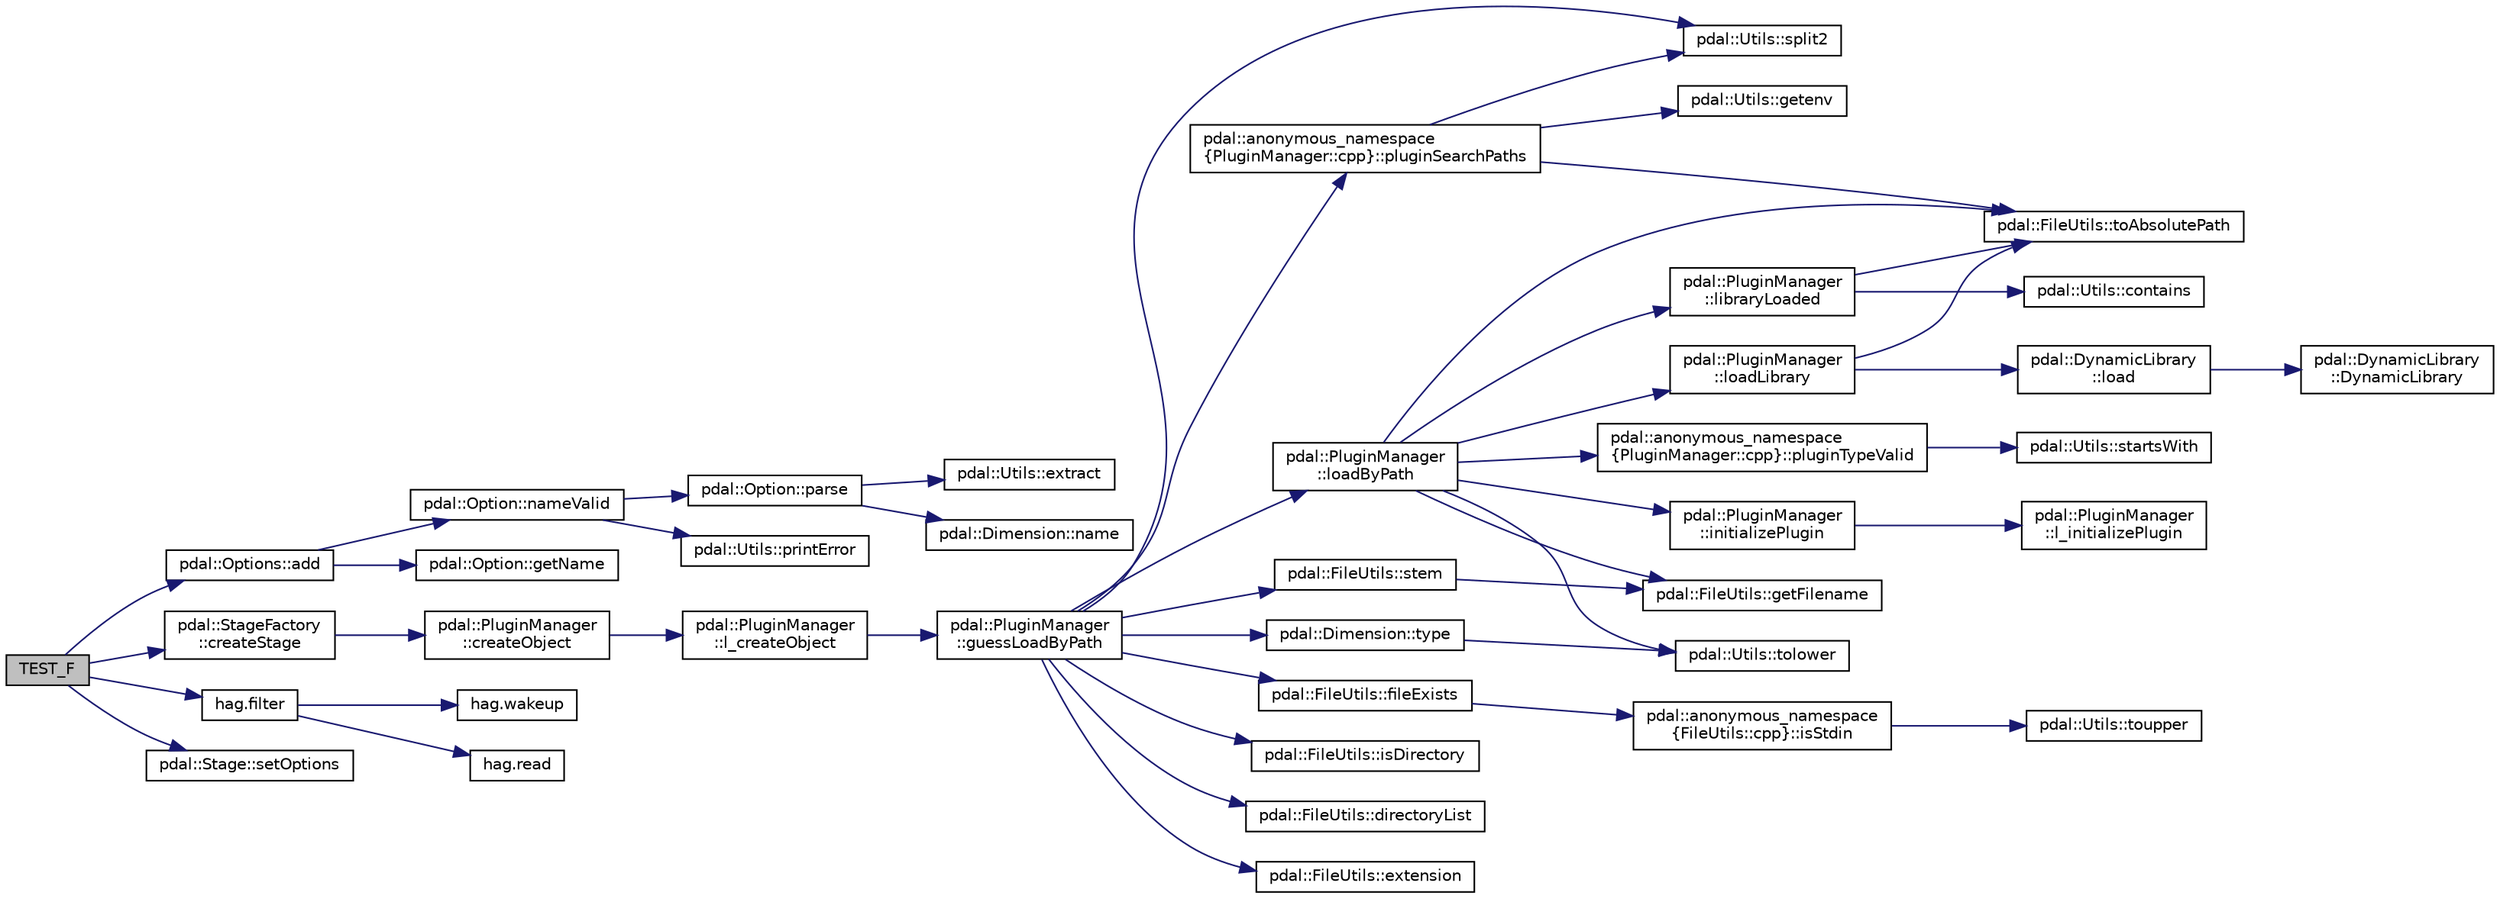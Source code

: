 digraph "TEST_F"
{
  edge [fontname="Helvetica",fontsize="10",labelfontname="Helvetica",labelfontsize="10"];
  node [fontname="Helvetica",fontsize="10",shape=record];
  rankdir="LR";
  Node1 [label="TEST_F",height=0.2,width=0.4,color="black", fillcolor="grey75", style="filled", fontcolor="black"];
  Node1 -> Node2 [color="midnightblue",fontsize="10",style="solid",fontname="Helvetica"];
  Node2 [label="pdal::Options::add",height=0.2,width=0.4,color="black", fillcolor="white", style="filled",URL="$classpdal_1_1Options.html#a30826da39f9c4716412141eeeb719032"];
  Node2 -> Node3 [color="midnightblue",fontsize="10",style="solid",fontname="Helvetica"];
  Node3 [label="pdal::Option::nameValid",height=0.2,width=0.4,color="black", fillcolor="white", style="filled",URL="$classpdal_1_1Option.html#aef4422b88464a9cad83b3c11bf1f8cdd"];
  Node3 -> Node4 [color="midnightblue",fontsize="10",style="solid",fontname="Helvetica"];
  Node4 [label="pdal::Option::parse",height=0.2,width=0.4,color="black", fillcolor="white", style="filled",URL="$classpdal_1_1Option.html#a978a36cf9180d3636ea770988961952b"];
  Node4 -> Node5 [color="midnightblue",fontsize="10",style="solid",fontname="Helvetica"];
  Node5 [label="pdal::Utils::extract",height=0.2,width=0.4,color="black", fillcolor="white", style="filled",URL="$namespacepdal_1_1Utils.html#acae5a19cd66121b77e2599daec48413d"];
  Node4 -> Node6 [color="midnightblue",fontsize="10",style="solid",fontname="Helvetica"];
  Node6 [label="pdal::Dimension::name",height=0.2,width=0.4,color="black", fillcolor="white", style="filled",URL="$namespacepdal_1_1Dimension.html#af3176b0b7e6b4be000317846cf7c2718"];
  Node3 -> Node7 [color="midnightblue",fontsize="10",style="solid",fontname="Helvetica"];
  Node7 [label="pdal::Utils::printError",height=0.2,width=0.4,color="black", fillcolor="white", style="filled",URL="$namespacepdal_1_1Utils.html#ada321695f57c876ef51227bdf5b84f7a"];
  Node2 -> Node8 [color="midnightblue",fontsize="10",style="solid",fontname="Helvetica"];
  Node8 [label="pdal::Option::getName",height=0.2,width=0.4,color="black", fillcolor="white", style="filled",URL="$classpdal_1_1Option.html#ad2b7a736742fb343e421fa326ef45c23"];
  Node1 -> Node9 [color="midnightblue",fontsize="10",style="solid",fontname="Helvetica"];
  Node9 [label="pdal::StageFactory\l::createStage",height=0.2,width=0.4,color="black", fillcolor="white", style="filled",URL="$classpdal_1_1StageFactory.html#ac23b3763b84750594c834ec6ea27e334"];
  Node9 -> Node10 [color="midnightblue",fontsize="10",style="solid",fontname="Helvetica"];
  Node10 [label="pdal::PluginManager\l::createObject",height=0.2,width=0.4,color="black", fillcolor="white", style="filled",URL="$classpdal_1_1PluginManager.html#a70e78b2649f28e266ec11b7a9e183af9"];
  Node10 -> Node11 [color="midnightblue",fontsize="10",style="solid",fontname="Helvetica"];
  Node11 [label="pdal::PluginManager\l::l_createObject",height=0.2,width=0.4,color="black", fillcolor="white", style="filled",URL="$classpdal_1_1PluginManager.html#a1d74a4219bdf2592c026084e0aa3809a"];
  Node11 -> Node12 [color="midnightblue",fontsize="10",style="solid",fontname="Helvetica"];
  Node12 [label="pdal::PluginManager\l::guessLoadByPath",height=0.2,width=0.4,color="black", fillcolor="white", style="filled",URL="$classpdal_1_1PluginManager.html#a4b104d8173aec62bcd3745ddee7aa3d5"];
  Node12 -> Node13 [color="midnightblue",fontsize="10",style="solid",fontname="Helvetica"];
  Node13 [label="pdal::Utils::split2",height=0.2,width=0.4,color="black", fillcolor="white", style="filled",URL="$namespacepdal_1_1Utils.html#a6ae33c6d7b4eb4bcae6ec17fb8cc04fc"];
  Node12 -> Node14 [color="midnightblue",fontsize="10",style="solid",fontname="Helvetica"];
  Node14 [label="pdal::anonymous_namespace\l\{PluginManager::cpp\}::pluginSearchPaths",height=0.2,width=0.4,color="black", fillcolor="white", style="filled",URL="$namespacepdal_1_1anonymous__namespace_02PluginManager_8cpp_03.html#a1fdbb485623dfdef1f484e665ffe43fe"];
  Node14 -> Node15 [color="midnightblue",fontsize="10",style="solid",fontname="Helvetica"];
  Node15 [label="pdal::Utils::getenv",height=0.2,width=0.4,color="black", fillcolor="white", style="filled",URL="$namespacepdal_1_1Utils.html#a280847d8a85057a3cfe513abec5c6527"];
  Node14 -> Node13 [color="midnightblue",fontsize="10",style="solid",fontname="Helvetica"];
  Node14 -> Node16 [color="midnightblue",fontsize="10",style="solid",fontname="Helvetica"];
  Node16 [label="pdal::FileUtils::toAbsolutePath",height=0.2,width=0.4,color="black", fillcolor="white", style="filled",URL="$namespacepdal_1_1FileUtils.html#a538c47da3e98daa37d68b568ca849ac9"];
  Node12 -> Node17 [color="midnightblue",fontsize="10",style="solid",fontname="Helvetica"];
  Node17 [label="pdal::FileUtils::fileExists",height=0.2,width=0.4,color="black", fillcolor="white", style="filled",URL="$namespacepdal_1_1FileUtils.html#ae2b8f1ddc38b0033b685a0bde6106ba1"];
  Node17 -> Node18 [color="midnightblue",fontsize="10",style="solid",fontname="Helvetica"];
  Node18 [label="pdal::anonymous_namespace\l\{FileUtils::cpp\}::isStdin",height=0.2,width=0.4,color="black", fillcolor="white", style="filled",URL="$namespacepdal_1_1anonymous__namespace_02FileUtils_8cpp_03.html#a813a530ad72d50f747643f1bb996cacf"];
  Node18 -> Node19 [color="midnightblue",fontsize="10",style="solid",fontname="Helvetica"];
  Node19 [label="pdal::Utils::toupper",height=0.2,width=0.4,color="black", fillcolor="white", style="filled",URL="$namespacepdal_1_1Utils.html#a28e3e2faff94b20f9908e77bc54ed983"];
  Node12 -> Node20 [color="midnightblue",fontsize="10",style="solid",fontname="Helvetica"];
  Node20 [label="pdal::FileUtils::isDirectory",height=0.2,width=0.4,color="black", fillcolor="white", style="filled",URL="$namespacepdal_1_1FileUtils.html#acfbe324737d031ab2650a56c6d50c776"];
  Node12 -> Node21 [color="midnightblue",fontsize="10",style="solid",fontname="Helvetica"];
  Node21 [label="pdal::FileUtils::directoryList",height=0.2,width=0.4,color="black", fillcolor="white", style="filled",URL="$namespacepdal_1_1FileUtils.html#af4165597419cf00a2ff9cea447ea6c33"];
  Node12 -> Node22 [color="midnightblue",fontsize="10",style="solid",fontname="Helvetica"];
  Node22 [label="pdal::FileUtils::extension",height=0.2,width=0.4,color="black", fillcolor="white", style="filled",URL="$namespacepdal_1_1FileUtils.html#ae3c153961947c766ab18099f7ef71fc1"];
  Node12 -> Node23 [color="midnightblue",fontsize="10",style="solid",fontname="Helvetica"];
  Node23 [label="pdal::FileUtils::stem",height=0.2,width=0.4,color="black", fillcolor="white", style="filled",URL="$namespacepdal_1_1FileUtils.html#a3bdadae2f0ef6896942c02e9a9c81e00"];
  Node23 -> Node24 [color="midnightblue",fontsize="10",style="solid",fontname="Helvetica"];
  Node24 [label="pdal::FileUtils::getFilename",height=0.2,width=0.4,color="black", fillcolor="white", style="filled",URL="$namespacepdal_1_1FileUtils.html#a0d150fac3c099a0646763f1b862cac73"];
  Node12 -> Node25 [color="midnightblue",fontsize="10",style="solid",fontname="Helvetica"];
  Node25 [label="pdal::Dimension::type",height=0.2,width=0.4,color="black", fillcolor="white", style="filled",URL="$namespacepdal_1_1Dimension.html#a880d689fed54aa3ded6f88c9e058c5d2"];
  Node25 -> Node26 [color="midnightblue",fontsize="10",style="solid",fontname="Helvetica"];
  Node26 [label="pdal::Utils::tolower",height=0.2,width=0.4,color="black", fillcolor="white", style="filled",URL="$namespacepdal_1_1Utils.html#a5268937cf695835e55392f752dc02cb2"];
  Node12 -> Node27 [color="midnightblue",fontsize="10",style="solid",fontname="Helvetica"];
  Node27 [label="pdal::PluginManager\l::loadByPath",height=0.2,width=0.4,color="black", fillcolor="white", style="filled",URL="$classpdal_1_1PluginManager.html#a3344bf0a8d35b309b26cb23ae5fa3579"];
  Node27 -> Node26 [color="midnightblue",fontsize="10",style="solid",fontname="Helvetica"];
  Node27 -> Node24 [color="midnightblue",fontsize="10",style="solid",fontname="Helvetica"];
  Node27 -> Node28 [color="midnightblue",fontsize="10",style="solid",fontname="Helvetica"];
  Node28 [label="pdal::anonymous_namespace\l\{PluginManager::cpp\}::pluginTypeValid",height=0.2,width=0.4,color="black", fillcolor="white", style="filled",URL="$namespacepdal_1_1anonymous__namespace_02PluginManager_8cpp_03.html#a96b6f972ce14621acdc2ef6579cab857"];
  Node28 -> Node29 [color="midnightblue",fontsize="10",style="solid",fontname="Helvetica"];
  Node29 [label="pdal::Utils::startsWith",height=0.2,width=0.4,color="black", fillcolor="white", style="filled",URL="$namespacepdal_1_1Utils.html#a28e27948fb8a4c1d958783d8a53bd784"];
  Node27 -> Node30 [color="midnightblue",fontsize="10",style="solid",fontname="Helvetica"];
  Node30 [label="pdal::PluginManager\l::libraryLoaded",height=0.2,width=0.4,color="black", fillcolor="white", style="filled",URL="$classpdal_1_1PluginManager.html#a05f55dd74e4883b9a8bca6ebbadda5bd"];
  Node30 -> Node16 [color="midnightblue",fontsize="10",style="solid",fontname="Helvetica"];
  Node30 -> Node31 [color="midnightblue",fontsize="10",style="solid",fontname="Helvetica"];
  Node31 [label="pdal::Utils::contains",height=0.2,width=0.4,color="black", fillcolor="white", style="filled",URL="$namespacepdal_1_1Utils.html#a3e140e4c0c21d020c56c0b8d58b8cb5b"];
  Node27 -> Node16 [color="midnightblue",fontsize="10",style="solid",fontname="Helvetica"];
  Node27 -> Node32 [color="midnightblue",fontsize="10",style="solid",fontname="Helvetica"];
  Node32 [label="pdal::PluginManager\l::loadLibrary",height=0.2,width=0.4,color="black", fillcolor="white", style="filled",URL="$classpdal_1_1PluginManager.html#a37dc2ebab8261695d3d42038046cd5e4"];
  Node32 -> Node33 [color="midnightblue",fontsize="10",style="solid",fontname="Helvetica"];
  Node33 [label="pdal::DynamicLibrary\l::load",height=0.2,width=0.4,color="black", fillcolor="white", style="filled",URL="$classpdal_1_1DynamicLibrary.html#afa96ce1595f15fb125e13c827902f030"];
  Node33 -> Node34 [color="midnightblue",fontsize="10",style="solid",fontname="Helvetica"];
  Node34 [label="pdal::DynamicLibrary\l::DynamicLibrary",height=0.2,width=0.4,color="black", fillcolor="white", style="filled",URL="$classpdal_1_1DynamicLibrary.html#a48b54a6222a25732cc80500f52f3e618"];
  Node32 -> Node16 [color="midnightblue",fontsize="10",style="solid",fontname="Helvetica"];
  Node27 -> Node35 [color="midnightblue",fontsize="10",style="solid",fontname="Helvetica"];
  Node35 [label="pdal::PluginManager\l::initializePlugin",height=0.2,width=0.4,color="black", fillcolor="white", style="filled",URL="$classpdal_1_1PluginManager.html#ae9e94964092e0fdb6be63484e5e69e9f"];
  Node35 -> Node36 [color="midnightblue",fontsize="10",style="solid",fontname="Helvetica"];
  Node36 [label="pdal::PluginManager\l::l_initializePlugin",height=0.2,width=0.4,color="black", fillcolor="white", style="filled",URL="$classpdal_1_1PluginManager.html#a8a847508c24b6a254ae8eaba06c0069a"];
  Node1 -> Node37 [color="midnightblue",fontsize="10",style="solid",fontname="Helvetica"];
  Node37 [label="hag.filter",height=0.2,width=0.4,color="black", fillcolor="white", style="filled",URL="$namespacehag.html#a39becb5458bcac317093e468da1639be"];
  Node37 -> Node38 [color="midnightblue",fontsize="10",style="solid",fontname="Helvetica"];
  Node38 [label="hag.wakeup",height=0.2,width=0.4,color="black", fillcolor="white", style="filled",URL="$namespacehag.html#aee422d0ebdb1730554711d82498e54c3"];
  Node37 -> Node39 [color="midnightblue",fontsize="10",style="solid",fontname="Helvetica"];
  Node39 [label="hag.read",height=0.2,width=0.4,color="black", fillcolor="white", style="filled",URL="$namespacehag.html#acad63bbd5fdda01bf56ff6aae70a0192"];
  Node1 -> Node40 [color="midnightblue",fontsize="10",style="solid",fontname="Helvetica"];
  Node40 [label="pdal::Stage::setOptions",height=0.2,width=0.4,color="black", fillcolor="white", style="filled",URL="$classpdal_1_1Stage.html#acb2434df20f371f1fec9577de3cf0046"];
}
